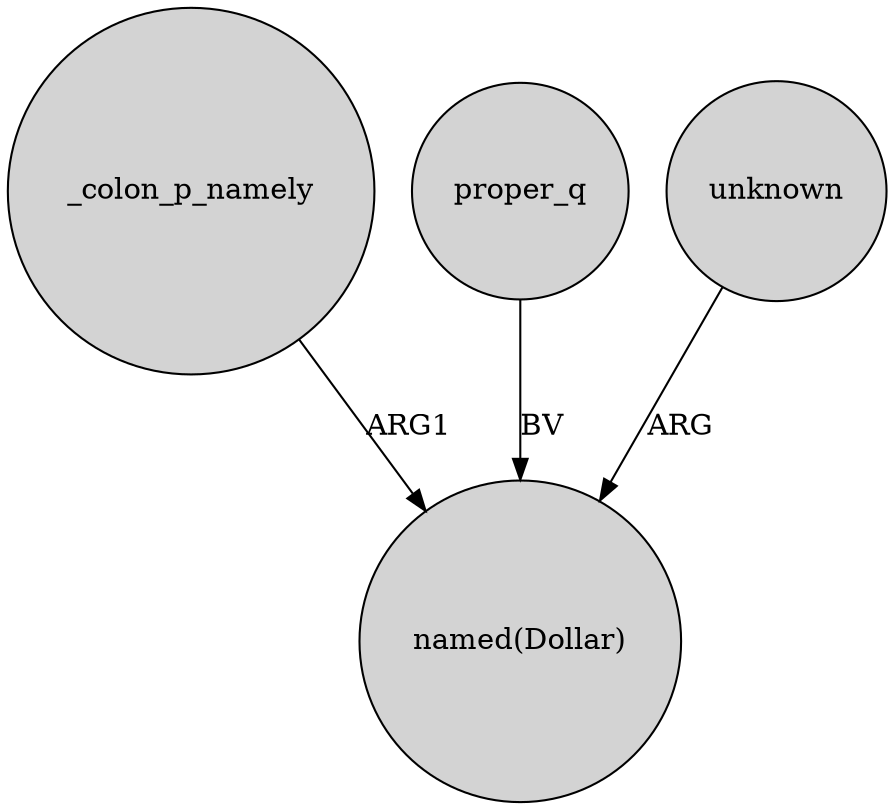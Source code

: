 digraph {
	node [shape=circle style=filled]
	_colon_p_namely -> "named(Dollar)" [label=ARG1]
	proper_q -> "named(Dollar)" [label=BV]
	unknown -> "named(Dollar)" [label=ARG]
}
